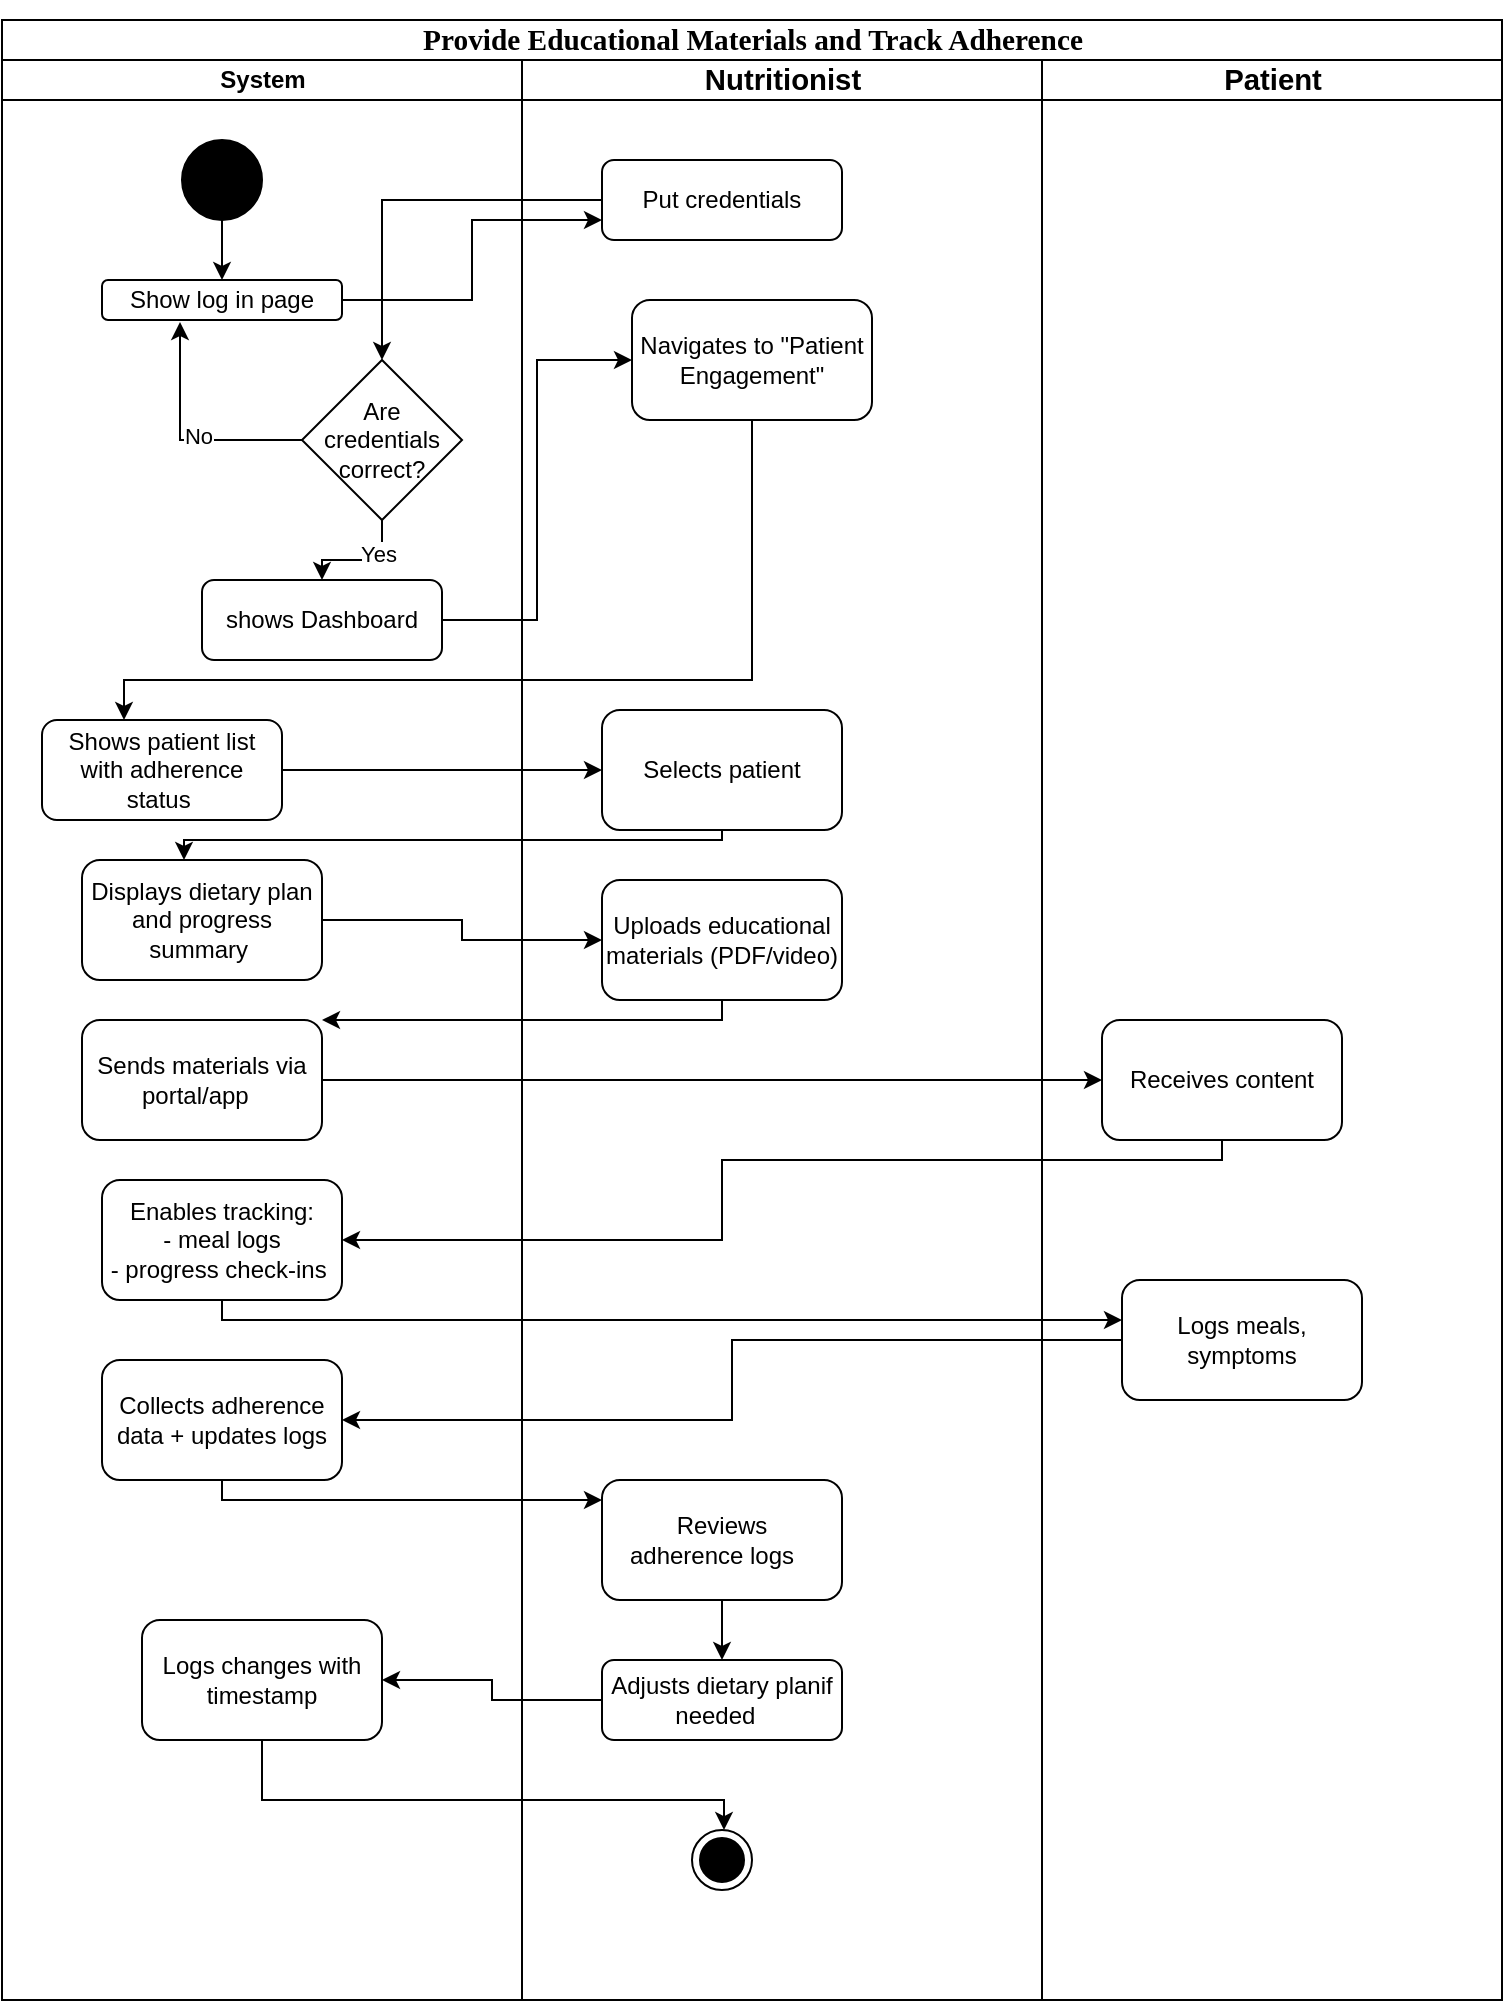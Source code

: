 <mxfile version="26.2.14">
  <diagram name="Page-1" id="0783ab3e-0a74-02c8-0abd-f7b4e66b4bec">
    <mxGraphModel dx="1426" dy="777" grid="1" gridSize="10" guides="1" tooltips="1" connect="1" arrows="1" fold="1" page="1" pageScale="1" pageWidth="850" pageHeight="1100" background="none" math="0" shadow="0">
      <root>
        <mxCell id="0" />
        <mxCell id="1" parent="0" />
        <mxCell id="1c1d494c118603dd-1" value="&lt;p data-pm-slice=&quot;0 0 []&quot;&gt;&lt;span style=&quot;font-size:11.0pt;line-height:107%;&lt;br/&gt;font-family:&amp;quot;Arial&amp;quot;,sans-serif;mso-fareast-font-family:Calibri;mso-fareast-theme-font:&lt;br/&gt;minor-latin;mso-ansi-language:EN-US;mso-fareast-language:EN-US;mso-bidi-language:&lt;br/&gt;AR-SA&quot;&gt;Provide Educational Materials and Track Adherence&lt;/span&gt;&lt;/p&gt;" style="swimlane;html=1;childLayout=stackLayout;startSize=20;rounded=0;shadow=0;comic=0;labelBackgroundColor=none;strokeWidth=1;fontFamily=Verdana;fontSize=12;align=center;" parent="1" vertex="1">
          <mxGeometry x="40" y="20" width="750" height="990" as="geometry" />
        </mxCell>
        <mxCell id="1c1d494c118603dd-2" value="System" style="swimlane;html=1;startSize=20;" parent="1c1d494c118603dd-1" vertex="1">
          <mxGeometry y="20" width="260" height="970" as="geometry" />
        </mxCell>
        <mxCell id="E_MisQqpZ38DkiACrcF2-5" value="" style="ellipse;whiteSpace=wrap;html=1;rounded=0;shadow=0;comic=0;labelBackgroundColor=none;strokeWidth=1;fillColor=#000000;fontFamily=Verdana;fontSize=12;align=center;" vertex="1" parent="1c1d494c118603dd-2">
          <mxGeometry x="90" y="40" width="40" height="40" as="geometry" />
        </mxCell>
        <mxCell id="E_MisQqpZ38DkiACrcF2-210" value="Show log in page" style="rounded=1;whiteSpace=wrap;html=1;" vertex="1" parent="1c1d494c118603dd-2">
          <mxGeometry x="50" y="110" width="120" height="20" as="geometry" />
        </mxCell>
        <mxCell id="E_MisQqpZ38DkiACrcF2-209" style="edgeStyle=orthogonalEdgeStyle;rounded=0;orthogonalLoop=1;jettySize=auto;html=1;" edge="1" parent="1c1d494c118603dd-2" source="E_MisQqpZ38DkiACrcF2-5" target="E_MisQqpZ38DkiACrcF2-210">
          <mxGeometry relative="1" as="geometry">
            <mxPoint x="150" y="90" as="targetPoint" />
          </mxGeometry>
        </mxCell>
        <mxCell id="E_MisQqpZ38DkiACrcF2-215" value="Are credentials correct?" style="rhombus;whiteSpace=wrap;html=1;" vertex="1" parent="1c1d494c118603dd-2">
          <mxGeometry x="150" y="150" width="80" height="80" as="geometry" />
        </mxCell>
        <mxCell id="E_MisQqpZ38DkiACrcF2-218" value="shows Dashboard" style="rounded=1;whiteSpace=wrap;html=1;" vertex="1" parent="1c1d494c118603dd-2">
          <mxGeometry x="100" y="260" width="120" height="40" as="geometry" />
        </mxCell>
        <mxCell id="E_MisQqpZ38DkiACrcF2-216" style="edgeStyle=orthogonalEdgeStyle;rounded=0;orthogonalLoop=1;jettySize=auto;html=1;" edge="1" parent="1c1d494c118603dd-2" source="E_MisQqpZ38DkiACrcF2-215" target="E_MisQqpZ38DkiACrcF2-218">
          <mxGeometry relative="1" as="geometry">
            <mxPoint x="180" y="270" as="targetPoint" />
          </mxGeometry>
        </mxCell>
        <mxCell id="E_MisQqpZ38DkiACrcF2-219" value="Yes" style="edgeLabel;html=1;align=center;verticalAlign=middle;resizable=0;points=[];" vertex="1" connectable="0" parent="E_MisQqpZ38DkiACrcF2-216">
          <mxGeometry x="-0.433" y="-2" relative="1" as="geometry">
            <mxPoint as="offset" />
          </mxGeometry>
        </mxCell>
        <mxCell id="E_MisQqpZ38DkiACrcF2-220" style="edgeStyle=orthogonalEdgeStyle;rounded=0;orthogonalLoop=1;jettySize=auto;html=1;entryX=0.325;entryY=1.05;entryDx=0;entryDy=0;entryPerimeter=0;exitX=0;exitY=0.5;exitDx=0;exitDy=0;" edge="1" parent="1c1d494c118603dd-2" source="E_MisQqpZ38DkiACrcF2-215" target="E_MisQqpZ38DkiACrcF2-210">
          <mxGeometry relative="1" as="geometry" />
        </mxCell>
        <mxCell id="E_MisQqpZ38DkiACrcF2-221" value="No" style="edgeLabel;html=1;align=center;verticalAlign=middle;resizable=0;points=[];" vertex="1" connectable="0" parent="E_MisQqpZ38DkiACrcF2-220">
          <mxGeometry x="-0.133" y="-2" relative="1" as="geometry">
            <mxPoint as="offset" />
          </mxGeometry>
        </mxCell>
        <mxCell id="E_MisQqpZ38DkiACrcF2-225" value="Shows patient list&lt;div&gt;with adherence status&amp;nbsp;&lt;/div&gt;" style="rounded=1;whiteSpace=wrap;html=1;" vertex="1" parent="1c1d494c118603dd-2">
          <mxGeometry x="20" y="330" width="120" height="50" as="geometry" />
        </mxCell>
        <mxCell id="E_MisQqpZ38DkiACrcF2-229" value="Displays dietary plan&lt;div&gt;and progress summary&amp;nbsp;&lt;/div&gt;" style="rounded=1;whiteSpace=wrap;html=1;" vertex="1" parent="1c1d494c118603dd-2">
          <mxGeometry x="40" y="400" width="120" height="60" as="geometry" />
        </mxCell>
        <mxCell id="E_MisQqpZ38DkiACrcF2-236" value="Enables tracking:&lt;div&gt;- meal logs&lt;/div&gt;&lt;div&gt;- progress check-ins&amp;nbsp;&lt;/div&gt;" style="rounded=1;whiteSpace=wrap;html=1;" vertex="1" parent="1c1d494c118603dd-2">
          <mxGeometry x="50" y="560" width="120" height="60" as="geometry" />
        </mxCell>
        <mxCell id="E_MisQqpZ38DkiACrcF2-247" value="Logs changes with timestamp" style="rounded=1;whiteSpace=wrap;html=1;" vertex="1" parent="1c1d494c118603dd-2">
          <mxGeometry x="70" y="780" width="120" height="60" as="geometry" />
        </mxCell>
        <mxCell id="E_MisQqpZ38DkiACrcF2-169" value="&lt;b&gt;&lt;span style=&quot;font-size:11.0pt;line-height:107%;&lt;br/&gt;font-family:&amp;quot;Arial&amp;quot;,sans-serif;mso-fareast-font-family:Calibri;mso-fareast-theme-font:&lt;br/&gt;minor-latin;mso-ansi-language:EN-US;mso-fareast-language:EN-US;mso-bidi-language:&lt;br/&gt;AR-SA&quot;&gt;Nutritionist&lt;/span&gt;&lt;/b&gt;" style="swimlane;html=1;startSize=20;" vertex="1" parent="1c1d494c118603dd-1">
          <mxGeometry x="260" y="20" width="260" height="970" as="geometry" />
        </mxCell>
        <mxCell id="E_MisQqpZ38DkiACrcF2-212" value="Put credentials" style="rounded=1;whiteSpace=wrap;html=1;" vertex="1" parent="E_MisQqpZ38DkiACrcF2-169">
          <mxGeometry x="40" y="50" width="120" height="40" as="geometry" />
        </mxCell>
        <mxCell id="E_MisQqpZ38DkiACrcF2-223" value="Navigates to&amp;nbsp;&quot;Patient Engagement&quot;" style="rounded=1;whiteSpace=wrap;html=1;" vertex="1" parent="E_MisQqpZ38DkiACrcF2-169">
          <mxGeometry x="55" y="120" width="120" height="60" as="geometry" />
        </mxCell>
        <mxCell id="E_MisQqpZ38DkiACrcF2-227" value="Selects patient" style="rounded=1;whiteSpace=wrap;html=1;" vertex="1" parent="E_MisQqpZ38DkiACrcF2-169">
          <mxGeometry x="40" y="325" width="120" height="60" as="geometry" />
        </mxCell>
        <mxCell id="E_MisQqpZ38DkiACrcF2-231" value="Uploads educational&lt;div&gt;materials (PDF/video)&lt;/div&gt;" style="rounded=1;whiteSpace=wrap;html=1;" vertex="1" parent="E_MisQqpZ38DkiACrcF2-169">
          <mxGeometry x="40" y="410" width="120" height="60" as="geometry" />
        </mxCell>
        <mxCell id="E_MisQqpZ38DkiACrcF2-245" value="Adjusts dietary planif needed&amp;nbsp;&amp;nbsp;" style="rounded=1;whiteSpace=wrap;html=1;" vertex="1" parent="E_MisQqpZ38DkiACrcF2-169">
          <mxGeometry x="40" y="800" width="120" height="40" as="geometry" />
        </mxCell>
        <mxCell id="E_MisQqpZ38DkiACrcF2-211" style="edgeStyle=orthogonalEdgeStyle;rounded=0;orthogonalLoop=1;jettySize=auto;html=1;entryX=0;entryY=0.75;entryDx=0;entryDy=0;" edge="1" parent="1c1d494c118603dd-1" source="E_MisQqpZ38DkiACrcF2-210" target="E_MisQqpZ38DkiACrcF2-212">
          <mxGeometry relative="1" as="geometry">
            <mxPoint x="280" y="90" as="targetPoint" />
          </mxGeometry>
        </mxCell>
        <mxCell id="E_MisQqpZ38DkiACrcF2-213" style="edgeStyle=orthogonalEdgeStyle;rounded=0;orthogonalLoop=1;jettySize=auto;html=1;" edge="1" parent="1c1d494c118603dd-1" source="E_MisQqpZ38DkiACrcF2-212" target="E_MisQqpZ38DkiACrcF2-215">
          <mxGeometry relative="1" as="geometry">
            <mxPoint x="130" y="190" as="targetPoint" />
          </mxGeometry>
        </mxCell>
        <mxCell id="E_MisQqpZ38DkiACrcF2-222" style="edgeStyle=orthogonalEdgeStyle;rounded=0;orthogonalLoop=1;jettySize=auto;html=1;entryX=0;entryY=0.5;entryDx=0;entryDy=0;" edge="1" parent="1c1d494c118603dd-1" source="E_MisQqpZ38DkiACrcF2-218" target="E_MisQqpZ38DkiACrcF2-223">
          <mxGeometry relative="1" as="geometry">
            <mxPoint x="290" y="170" as="targetPoint" />
          </mxGeometry>
        </mxCell>
        <mxCell id="E_MisQqpZ38DkiACrcF2-224" style="edgeStyle=orthogonalEdgeStyle;rounded=0;orthogonalLoop=1;jettySize=auto;html=1;" edge="1" parent="1c1d494c118603dd-1" source="E_MisQqpZ38DkiACrcF2-223" target="E_MisQqpZ38DkiACrcF2-225">
          <mxGeometry relative="1" as="geometry">
            <mxPoint x="60" y="350" as="targetPoint" />
            <Array as="points">
              <mxPoint x="375" y="330" />
              <mxPoint x="61" y="330" />
            </Array>
          </mxGeometry>
        </mxCell>
        <mxCell id="E_MisQqpZ38DkiACrcF2-226" style="edgeStyle=orthogonalEdgeStyle;rounded=0;orthogonalLoop=1;jettySize=auto;html=1;" edge="1" parent="1c1d494c118603dd-1" source="E_MisQqpZ38DkiACrcF2-225" target="E_MisQqpZ38DkiACrcF2-227">
          <mxGeometry relative="1" as="geometry">
            <mxPoint x="300" y="370" as="targetPoint" />
          </mxGeometry>
        </mxCell>
        <mxCell id="E_MisQqpZ38DkiACrcF2-228" style="edgeStyle=orthogonalEdgeStyle;rounded=0;orthogonalLoop=1;jettySize=auto;html=1;" edge="1" parent="1c1d494c118603dd-1" source="E_MisQqpZ38DkiACrcF2-227" target="E_MisQqpZ38DkiACrcF2-229">
          <mxGeometry relative="1" as="geometry">
            <mxPoint x="90" y="430" as="targetPoint" />
            <Array as="points">
              <mxPoint x="360" y="410" />
              <mxPoint x="91" y="410" />
            </Array>
          </mxGeometry>
        </mxCell>
        <mxCell id="E_MisQqpZ38DkiACrcF2-230" style="edgeStyle=orthogonalEdgeStyle;rounded=0;orthogonalLoop=1;jettySize=auto;html=1;" edge="1" parent="1c1d494c118603dd-1" source="E_MisQqpZ38DkiACrcF2-229" target="E_MisQqpZ38DkiACrcF2-231">
          <mxGeometry relative="1" as="geometry">
            <mxPoint x="300" y="450" as="targetPoint" />
          </mxGeometry>
        </mxCell>
        <mxCell id="E_MisQqpZ38DkiACrcF2-246" style="edgeStyle=orthogonalEdgeStyle;rounded=0;orthogonalLoop=1;jettySize=auto;html=1;" edge="1" parent="1c1d494c118603dd-1" source="E_MisQqpZ38DkiACrcF2-245" target="E_MisQqpZ38DkiACrcF2-247">
          <mxGeometry relative="1" as="geometry">
            <mxPoint x="170" y="840" as="targetPoint" />
          </mxGeometry>
        </mxCell>
        <mxCell id="E_MisQqpZ38DkiACrcF2-189" value="&lt;b&gt;&lt;span style=&quot;font-size:11.0pt;line-height:107%;&lt;br/&gt;font-family:&amp;quot;Arial&amp;quot;,sans-serif;mso-fareast-font-family:Calibri;mso-fareast-theme-font:&lt;br/&gt;minor-latin;mso-ansi-language:EN-US;mso-fareast-language:EN-US;mso-bidi-language:&lt;br/&gt;AR-SA&quot;&gt;Patient&lt;/span&gt;&lt;/b&gt;" style="swimlane;html=1;startSize=20;" vertex="1" parent="1">
          <mxGeometry x="560" y="40" width="230" height="970" as="geometry" />
        </mxCell>
        <mxCell id="E_MisQqpZ38DkiACrcF2-235" value="Receives content" style="rounded=1;whiteSpace=wrap;html=1;" vertex="1" parent="E_MisQqpZ38DkiACrcF2-189">
          <mxGeometry x="30" y="480" width="120" height="60" as="geometry" />
        </mxCell>
        <mxCell id="E_MisQqpZ38DkiACrcF2-234" style="edgeStyle=orthogonalEdgeStyle;rounded=0;orthogonalLoop=1;jettySize=auto;html=1;" edge="1" parent="1" source="E_MisQqpZ38DkiACrcF2-233" target="E_MisQqpZ38DkiACrcF2-235">
          <mxGeometry relative="1" as="geometry">
            <mxPoint x="600" y="550" as="targetPoint" />
          </mxGeometry>
        </mxCell>
        <mxCell id="E_MisQqpZ38DkiACrcF2-233" value="Sends materials via&lt;div&gt;portal/app&amp;nbsp;&amp;nbsp;&lt;/div&gt;" style="rounded=1;whiteSpace=wrap;html=1;" vertex="1" parent="1">
          <mxGeometry x="80" y="520" width="120" height="60" as="geometry" />
        </mxCell>
        <mxCell id="E_MisQqpZ38DkiACrcF2-232" style="edgeStyle=orthogonalEdgeStyle;rounded=0;orthogonalLoop=1;jettySize=auto;html=1;" edge="1" parent="1" source="E_MisQqpZ38DkiACrcF2-231" target="E_MisQqpZ38DkiACrcF2-233">
          <mxGeometry relative="1" as="geometry">
            <mxPoint x="140" y="550" as="targetPoint" />
            <Array as="points">
              <mxPoint x="400" y="520" />
              <mxPoint x="141" y="520" />
            </Array>
          </mxGeometry>
        </mxCell>
        <mxCell id="E_MisQqpZ38DkiACrcF2-237" style="edgeStyle=orthogonalEdgeStyle;rounded=0;orthogonalLoop=1;jettySize=auto;html=1;entryX=1;entryY=0.5;entryDx=0;entryDy=0;" edge="1" parent="1" source="E_MisQqpZ38DkiACrcF2-235" target="E_MisQqpZ38DkiACrcF2-236">
          <mxGeometry relative="1" as="geometry">
            <Array as="points">
              <mxPoint x="650" y="590" />
              <mxPoint x="400" y="590" />
              <mxPoint x="400" y="630" />
            </Array>
          </mxGeometry>
        </mxCell>
        <mxCell id="E_MisQqpZ38DkiACrcF2-240" style="edgeStyle=orthogonalEdgeStyle;rounded=0;orthogonalLoop=1;jettySize=auto;html=1;" edge="1" parent="1" source="E_MisQqpZ38DkiACrcF2-239" target="E_MisQqpZ38DkiACrcF2-241">
          <mxGeometry relative="1" as="geometry">
            <mxPoint x="150" y="720" as="targetPoint" />
          </mxGeometry>
        </mxCell>
        <mxCell id="E_MisQqpZ38DkiACrcF2-239" value="Logs meals, symptoms" style="rounded=1;whiteSpace=wrap;html=1;" vertex="1" parent="1">
          <mxGeometry x="600" y="650" width="120" height="60" as="geometry" />
        </mxCell>
        <mxCell id="E_MisQqpZ38DkiACrcF2-238" style="edgeStyle=orthogonalEdgeStyle;rounded=0;orthogonalLoop=1;jettySize=auto;html=1;" edge="1" parent="1" source="E_MisQqpZ38DkiACrcF2-236" target="E_MisQqpZ38DkiACrcF2-239">
          <mxGeometry relative="1" as="geometry">
            <mxPoint x="660" y="680" as="targetPoint" />
            <Array as="points">
              <mxPoint x="150" y="670" />
              <mxPoint x="661" y="670" />
            </Array>
          </mxGeometry>
        </mxCell>
        <mxCell id="E_MisQqpZ38DkiACrcF2-242" style="edgeStyle=orthogonalEdgeStyle;rounded=0;orthogonalLoop=1;jettySize=auto;html=1;" edge="1" parent="1" source="E_MisQqpZ38DkiACrcF2-241" target="E_MisQqpZ38DkiACrcF2-243">
          <mxGeometry relative="1" as="geometry">
            <mxPoint x="400" y="780" as="targetPoint" />
            <Array as="points">
              <mxPoint x="150" y="760" />
              <mxPoint x="401" y="760" />
            </Array>
          </mxGeometry>
        </mxCell>
        <mxCell id="E_MisQqpZ38DkiACrcF2-241" value="Collects adherence&lt;div&gt;data + updates logs&lt;/div&gt;" style="rounded=1;whiteSpace=wrap;html=1;" vertex="1" parent="1">
          <mxGeometry x="90" y="690" width="120" height="60" as="geometry" />
        </mxCell>
        <mxCell id="E_MisQqpZ38DkiACrcF2-244" style="edgeStyle=orthogonalEdgeStyle;rounded=0;orthogonalLoop=1;jettySize=auto;html=1;" edge="1" parent="1" source="E_MisQqpZ38DkiACrcF2-243" target="E_MisQqpZ38DkiACrcF2-245">
          <mxGeometry relative="1" as="geometry">
            <mxPoint x="400" y="840" as="targetPoint" />
          </mxGeometry>
        </mxCell>
        <mxCell id="E_MisQqpZ38DkiACrcF2-243" value="Reviews adherence&amp;nbsp;logs&amp;nbsp; &amp;nbsp;" style="rounded=1;whiteSpace=wrap;html=1;" vertex="1" parent="1">
          <mxGeometry x="340" y="750" width="120" height="60" as="geometry" />
        </mxCell>
        <mxCell id="E_MisQqpZ38DkiACrcF2-249" value="" style="ellipse;html=1;shape=endState;fillColor=#000000;strokeColor=#000000;" vertex="1" parent="1">
          <mxGeometry x="385" y="925" width="30" height="30" as="geometry" />
        </mxCell>
        <mxCell id="E_MisQqpZ38DkiACrcF2-248" style="edgeStyle=orthogonalEdgeStyle;rounded=0;orthogonalLoop=1;jettySize=auto;html=1;" edge="1" parent="1" source="E_MisQqpZ38DkiACrcF2-247" target="E_MisQqpZ38DkiACrcF2-249">
          <mxGeometry relative="1" as="geometry">
            <mxPoint x="400" y="940" as="targetPoint" />
            <Array as="points">
              <mxPoint x="170" y="910" />
              <mxPoint x="401" y="910" />
            </Array>
          </mxGeometry>
        </mxCell>
      </root>
    </mxGraphModel>
  </diagram>
</mxfile>
